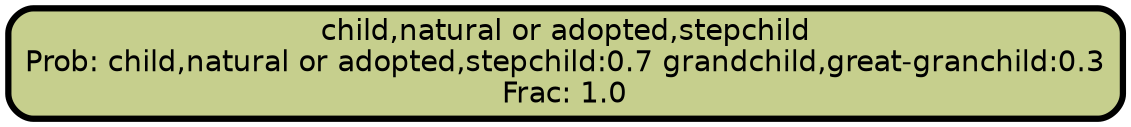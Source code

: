 graph Tree {
node [shape=box, style="filled, rounded",color="black",penwidth="3",fontcolor="black",                 fontname=helvetica] ;
graph [ranksep="0 equally", splines=straight,                 bgcolor=transparent, dpi=200] ;
edge [fontname=helvetica, color=black] ;
0 [label="child,natural or adopted,stepchild
Prob: child,natural or adopted,stepchild:0.7 grandchild,great-granchild:0.3
Frac: 1.0", fillcolor="#c6cf8d"] ;
{rank = same;}}
